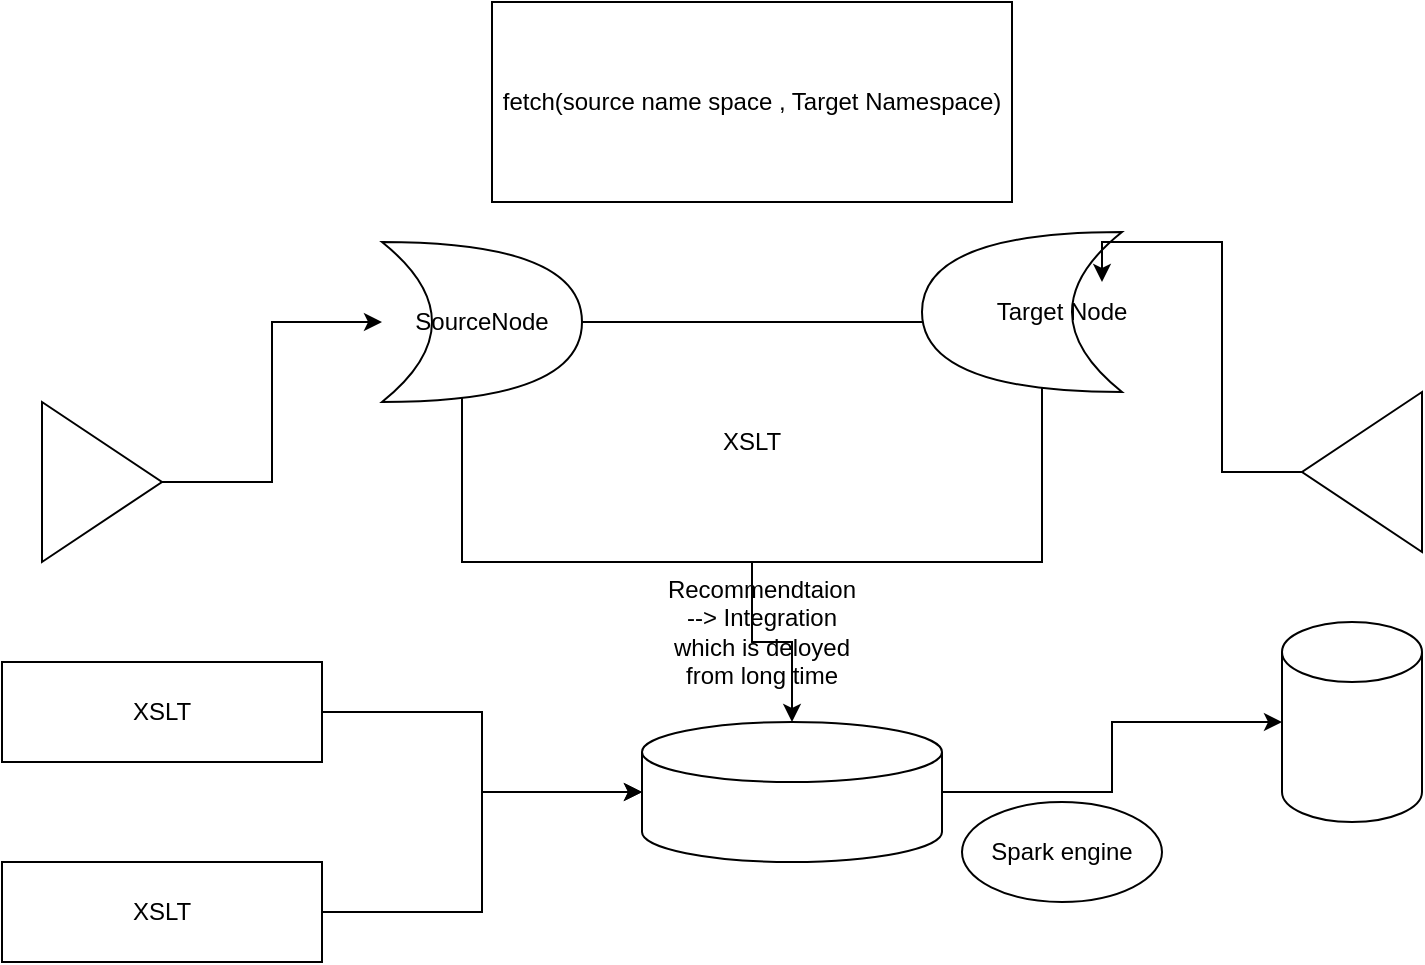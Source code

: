 <mxfile version="13.6.2" type="github">
  <diagram id="nmL1NWge_n1fNLjrVpCX" name="Page-1">
    <mxGraphModel dx="868" dy="429" grid="1" gridSize="10" guides="1" tooltips="1" connect="1" arrows="1" fold="1" page="1" pageScale="1" pageWidth="1200" pageHeight="1600" math="0" shadow="0">
      <root>
        <mxCell id="0" />
        <mxCell id="1" parent="0" />
        <mxCell id="gM8_WcNSdChKccLEJgWd-11" style="edgeStyle=orthogonalEdgeStyle;rounded=0;orthogonalLoop=1;jettySize=auto;html=1;" edge="1" parent="1" source="gM8_WcNSdChKccLEJgWd-1" target="gM8_WcNSdChKccLEJgWd-10">
          <mxGeometry relative="1" as="geometry" />
        </mxCell>
        <mxCell id="gM8_WcNSdChKccLEJgWd-1" value="XSLT " style="rounded=0;whiteSpace=wrap;html=1;" vertex="1" parent="1">
          <mxGeometry x="260" y="230" width="290" height="120" as="geometry" />
        </mxCell>
        <mxCell id="gM8_WcNSdChKccLEJgWd-2" value="SourceNode" style="shape=xor;whiteSpace=wrap;html=1;" vertex="1" parent="1">
          <mxGeometry x="220" y="190" width="100" height="80" as="geometry" />
        </mxCell>
        <mxCell id="gM8_WcNSdChKccLEJgWd-4" value="" style="shape=xor;whiteSpace=wrap;html=1;rotation=-180;" vertex="1" parent="1">
          <mxGeometry x="490" y="185" width="100" height="80" as="geometry" />
        </mxCell>
        <mxCell id="gM8_WcNSdChKccLEJgWd-5" value="Target Node" style="text;html=1;strokeColor=none;fillColor=none;align=center;verticalAlign=middle;whiteSpace=wrap;rounded=0;" vertex="1" parent="1">
          <mxGeometry x="520" y="210" width="80" height="30" as="geometry" />
        </mxCell>
        <mxCell id="gM8_WcNSdChKccLEJgWd-7" style="edgeStyle=orthogonalEdgeStyle;rounded=0;orthogonalLoop=1;jettySize=auto;html=1;" edge="1" parent="1" source="gM8_WcNSdChKccLEJgWd-6" target="gM8_WcNSdChKccLEJgWd-2">
          <mxGeometry relative="1" as="geometry" />
        </mxCell>
        <mxCell id="gM8_WcNSdChKccLEJgWd-6" value="" style="triangle;whiteSpace=wrap;html=1;" vertex="1" parent="1">
          <mxGeometry x="50" y="270" width="60" height="80" as="geometry" />
        </mxCell>
        <mxCell id="gM8_WcNSdChKccLEJgWd-9" style="edgeStyle=orthogonalEdgeStyle;rounded=0;orthogonalLoop=1;jettySize=auto;html=1;entryX=0.75;entryY=0;entryDx=0;entryDy=0;" edge="1" parent="1" source="gM8_WcNSdChKccLEJgWd-8" target="gM8_WcNSdChKccLEJgWd-5">
          <mxGeometry relative="1" as="geometry" />
        </mxCell>
        <mxCell id="gM8_WcNSdChKccLEJgWd-8" value="" style="triangle;whiteSpace=wrap;html=1;rotation=-180;" vertex="1" parent="1">
          <mxGeometry x="680" y="265" width="60" height="80" as="geometry" />
        </mxCell>
        <mxCell id="gM8_WcNSdChKccLEJgWd-13" style="edgeStyle=orthogonalEdgeStyle;rounded=0;orthogonalLoop=1;jettySize=auto;html=1;" edge="1" parent="1" source="gM8_WcNSdChKccLEJgWd-10" target="gM8_WcNSdChKccLEJgWd-12">
          <mxGeometry relative="1" as="geometry" />
        </mxCell>
        <mxCell id="gM8_WcNSdChKccLEJgWd-10" value="" style="shape=cylinder2;whiteSpace=wrap;html=1;boundedLbl=1;backgroundOutline=1;size=15;" vertex="1" parent="1">
          <mxGeometry x="350" y="430" width="150" height="70" as="geometry" />
        </mxCell>
        <mxCell id="gM8_WcNSdChKccLEJgWd-12" value="" style="shape=cylinder2;whiteSpace=wrap;html=1;boundedLbl=1;backgroundOutline=1;size=15;" vertex="1" parent="1">
          <mxGeometry x="670" y="380" width="70" height="100" as="geometry" />
        </mxCell>
        <mxCell id="gM8_WcNSdChKccLEJgWd-14" value="Recommendtaion --&amp;gt; Integration which is deloyed from long time " style="text;html=1;strokeColor=none;fillColor=none;align=center;verticalAlign=middle;whiteSpace=wrap;rounded=0;" vertex="1" parent="1">
          <mxGeometry x="370" y="380" width="80" height="10" as="geometry" />
        </mxCell>
        <mxCell id="gM8_WcNSdChKccLEJgWd-16" style="edgeStyle=orthogonalEdgeStyle;rounded=0;orthogonalLoop=1;jettySize=auto;html=1;" edge="1" parent="1" source="gM8_WcNSdChKccLEJgWd-15" target="gM8_WcNSdChKccLEJgWd-10">
          <mxGeometry relative="1" as="geometry" />
        </mxCell>
        <mxCell id="gM8_WcNSdChKccLEJgWd-15" value="XSLT " style="rounded=0;whiteSpace=wrap;html=1;" vertex="1" parent="1">
          <mxGeometry x="30" y="400" width="160" height="50" as="geometry" />
        </mxCell>
        <mxCell id="gM8_WcNSdChKccLEJgWd-18" style="edgeStyle=orthogonalEdgeStyle;rounded=0;orthogonalLoop=1;jettySize=auto;html=1;" edge="1" parent="1" source="gM8_WcNSdChKccLEJgWd-17" target="gM8_WcNSdChKccLEJgWd-10">
          <mxGeometry relative="1" as="geometry" />
        </mxCell>
        <mxCell id="gM8_WcNSdChKccLEJgWd-17" value="XSLT " style="rounded=0;whiteSpace=wrap;html=1;" vertex="1" parent="1">
          <mxGeometry x="30" y="500" width="160" height="50" as="geometry" />
        </mxCell>
        <mxCell id="gM8_WcNSdChKccLEJgWd-19" value="Spark engine " style="ellipse;whiteSpace=wrap;html=1;" vertex="1" parent="1">
          <mxGeometry x="510" y="470" width="100" height="50" as="geometry" />
        </mxCell>
        <mxCell id="gM8_WcNSdChKccLEJgWd-20" value="fetch(source name space , Target Namespace)" style="rounded=0;whiteSpace=wrap;html=1;" vertex="1" parent="1">
          <mxGeometry x="275" y="70" width="260" height="100" as="geometry" />
        </mxCell>
      </root>
    </mxGraphModel>
  </diagram>
</mxfile>
